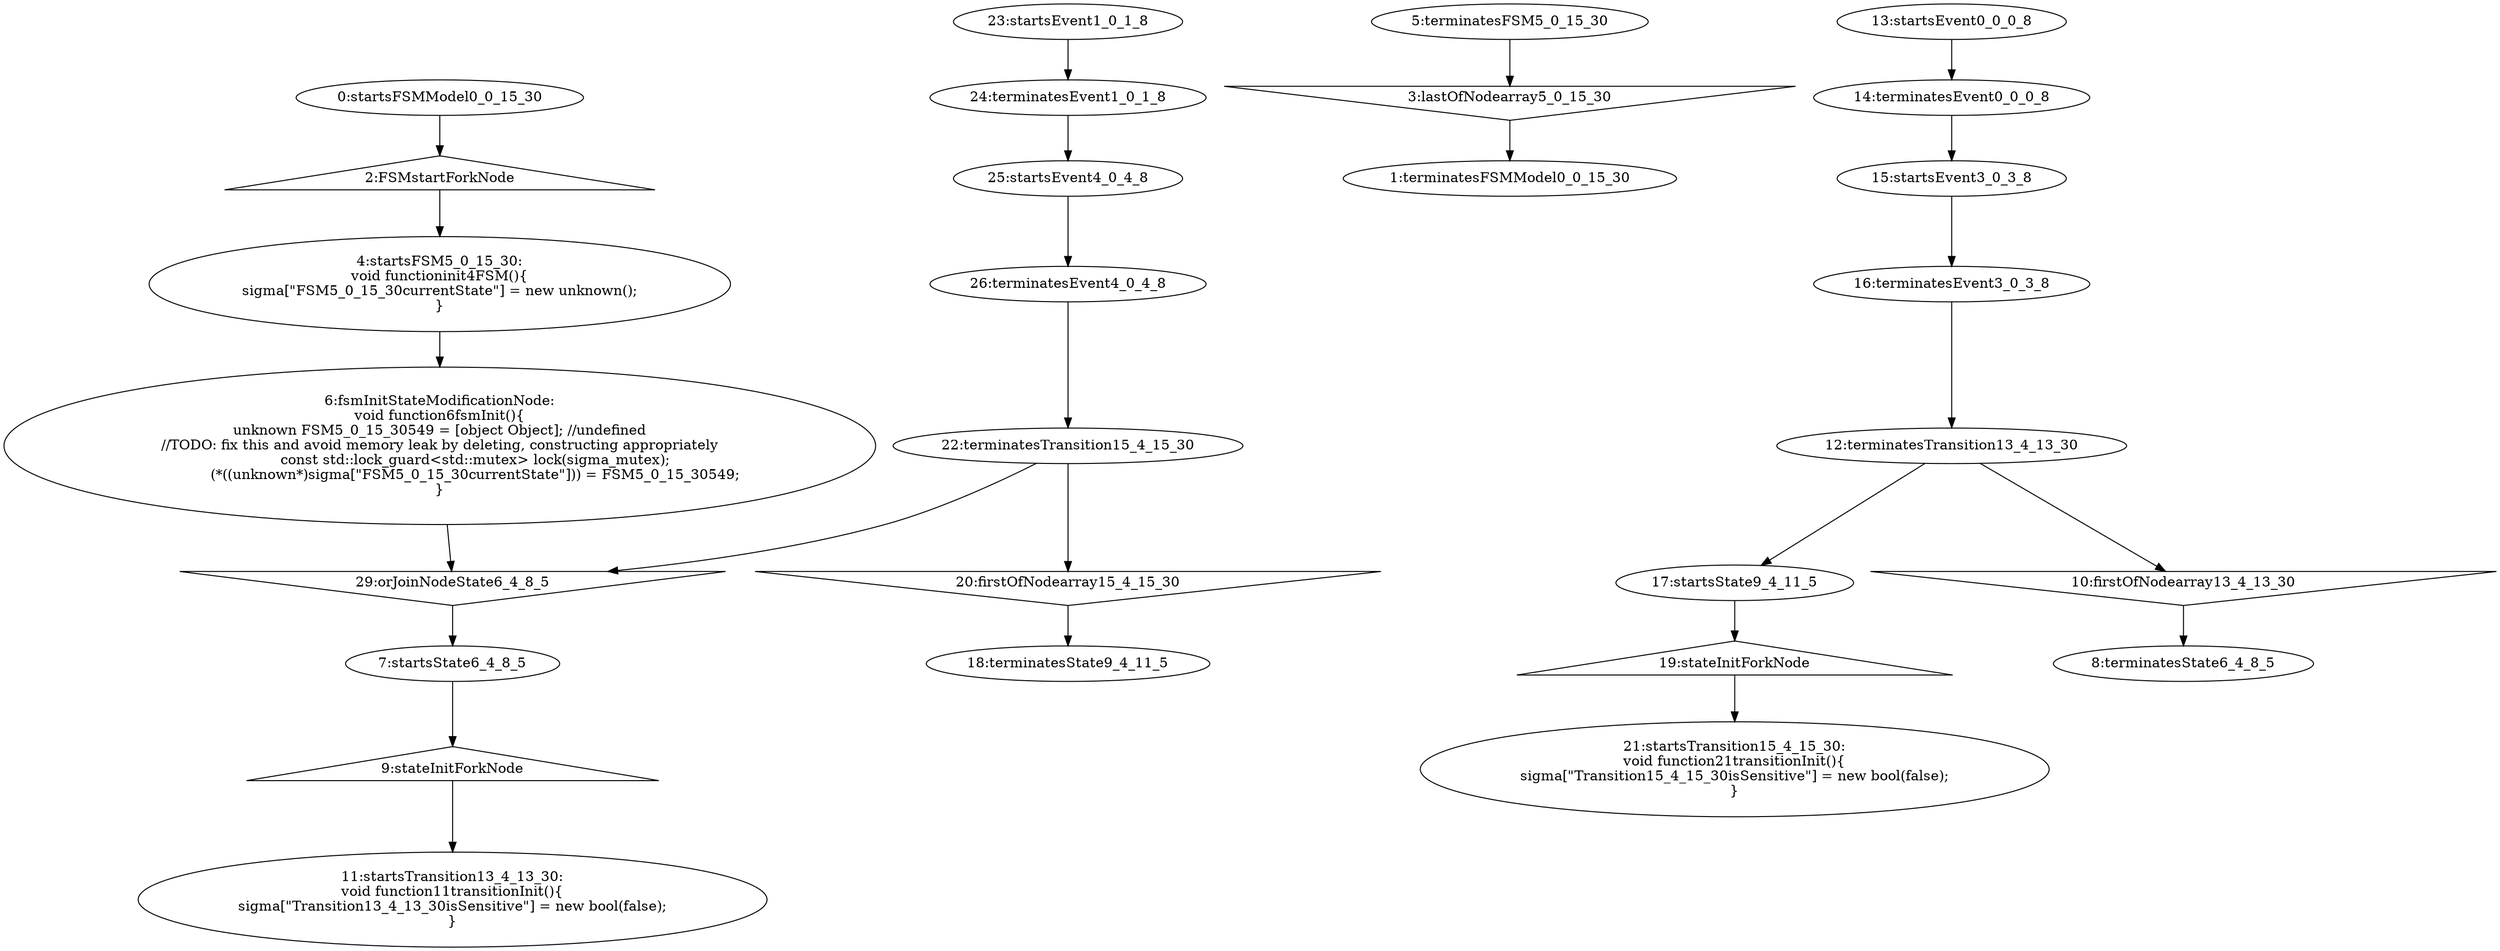 digraph G {
  "0" [label="0:startsFSMModel0_0_15_30" shape="ellipse" ];
  "1" [label="1:terminatesFSMModel0_0_15_30" shape="ellipse" ];
  "2" [label="2:FSMstartForkNode" shape="triangle" ];
  "4" [label="4:startsFSM5_0_15_30:
void functioninit4FSM(){
sigma[\"FSM5_0_15_30currentState\"] = new unknown();
}" shape="ellipse" ];
  "5" [label="5:terminatesFSM5_0_15_30" shape="ellipse" ];
  "6" [label="6:fsmInitStateModificationNode:
void function6fsmInit(){
unknown FSM5_0_15_30549 = [object Object]; //undefined
//TODO: fix this and avoid memory leak by deleting, constructing appropriately
                const std::lock_guard<std::mutex> lock(sigma_mutex);
                (*((unknown*)sigma[\"FSM5_0_15_30currentState\"])) = FSM5_0_15_30549;
}" shape="ellipse" ];
  "7" [label="7:startsState6_4_8_5" shape="ellipse" ];
  "8" [label="8:terminatesState6_4_8_5" shape="ellipse" ];
  "9" [label="9:stateInitForkNode" shape="triangle" ];
  "11" [label="11:startsTransition13_4_13_30:
void function11transitionInit(){
sigma[\"Transition13_4_13_30isSensitive\"] = new bool(false);
}" shape="ellipse" ];
  "12" [label="12:terminatesTransition13_4_13_30" shape="ellipse" ];
  "13" [label="13:startsEvent0_0_0_8" shape="ellipse" ];
  "14" [label="14:terminatesEvent0_0_0_8" shape="ellipse" ];
  "15" [label="15:startsEvent3_0_3_8" shape="ellipse" ];
  "16" [label="16:terminatesEvent3_0_3_8" shape="ellipse" ];
  "17" [label="17:startsState9_4_11_5" shape="ellipse" ];
  "18" [label="18:terminatesState9_4_11_5" shape="ellipse" ];
  "19" [label="19:stateInitForkNode" shape="triangle" ];
  "21" [label="21:startsTransition15_4_15_30:
void function21transitionInit(){
sigma[\"Transition15_4_15_30isSensitive\"] = new bool(false);
}" shape="ellipse" ];
  "22" [label="22:terminatesTransition15_4_15_30" shape="ellipse" ];
  "23" [label="23:startsEvent1_0_1_8" shape="ellipse" ];
  "24" [label="24:terminatesEvent1_0_1_8" shape="ellipse" ];
  "25" [label="25:startsEvent4_0_4_8" shape="ellipse" ];
  "26" [label="26:terminatesEvent4_0_4_8" shape="ellipse" ];
  "20" [label="20:firstOfNodearray15_4_15_30" shape="invtriangle" ];
  "10" [label="10:firstOfNodearray13_4_13_30" shape="invtriangle" ];
  "29" [label="29:orJoinNodeState6_4_8_5" shape="invtriangle" ];
  "3" [label="3:lastOfNodearray5_0_15_30" shape="invtriangle" ];
  "0" -> "2" [label=""];
  "4" -> "6" [label=""];
  "7" -> "9" [label=""];
  "13" -> "14" [label=""];
  "15" -> "16" [label=""];
  "14" -> "15" [label=""];
  "16" -> "12" [label=""];
  "17" -> "19" [label=""];
  "23" -> "24" [label=""];
  "25" -> "26" [label=""];
  "24" -> "25" [label=""];
  "26" -> "22" [label=""];
  "22" -> "29" [label=""];
  "19" -> "21" [label=""];
  "22" -> "20" [label=""];
  "20" -> "18" [label=""];
  "12" -> "17" [label=""];
  "9" -> "11" [label=""];
  "12" -> "10" [label=""];
  "10" -> "8" [label=""];
  "6" -> "29" [label=""];
  "29" -> "7" [label=""];
  "2" -> "4" [label=""];
  "5" -> "3" [label=""];
  "3" -> "1" [label=""];
}